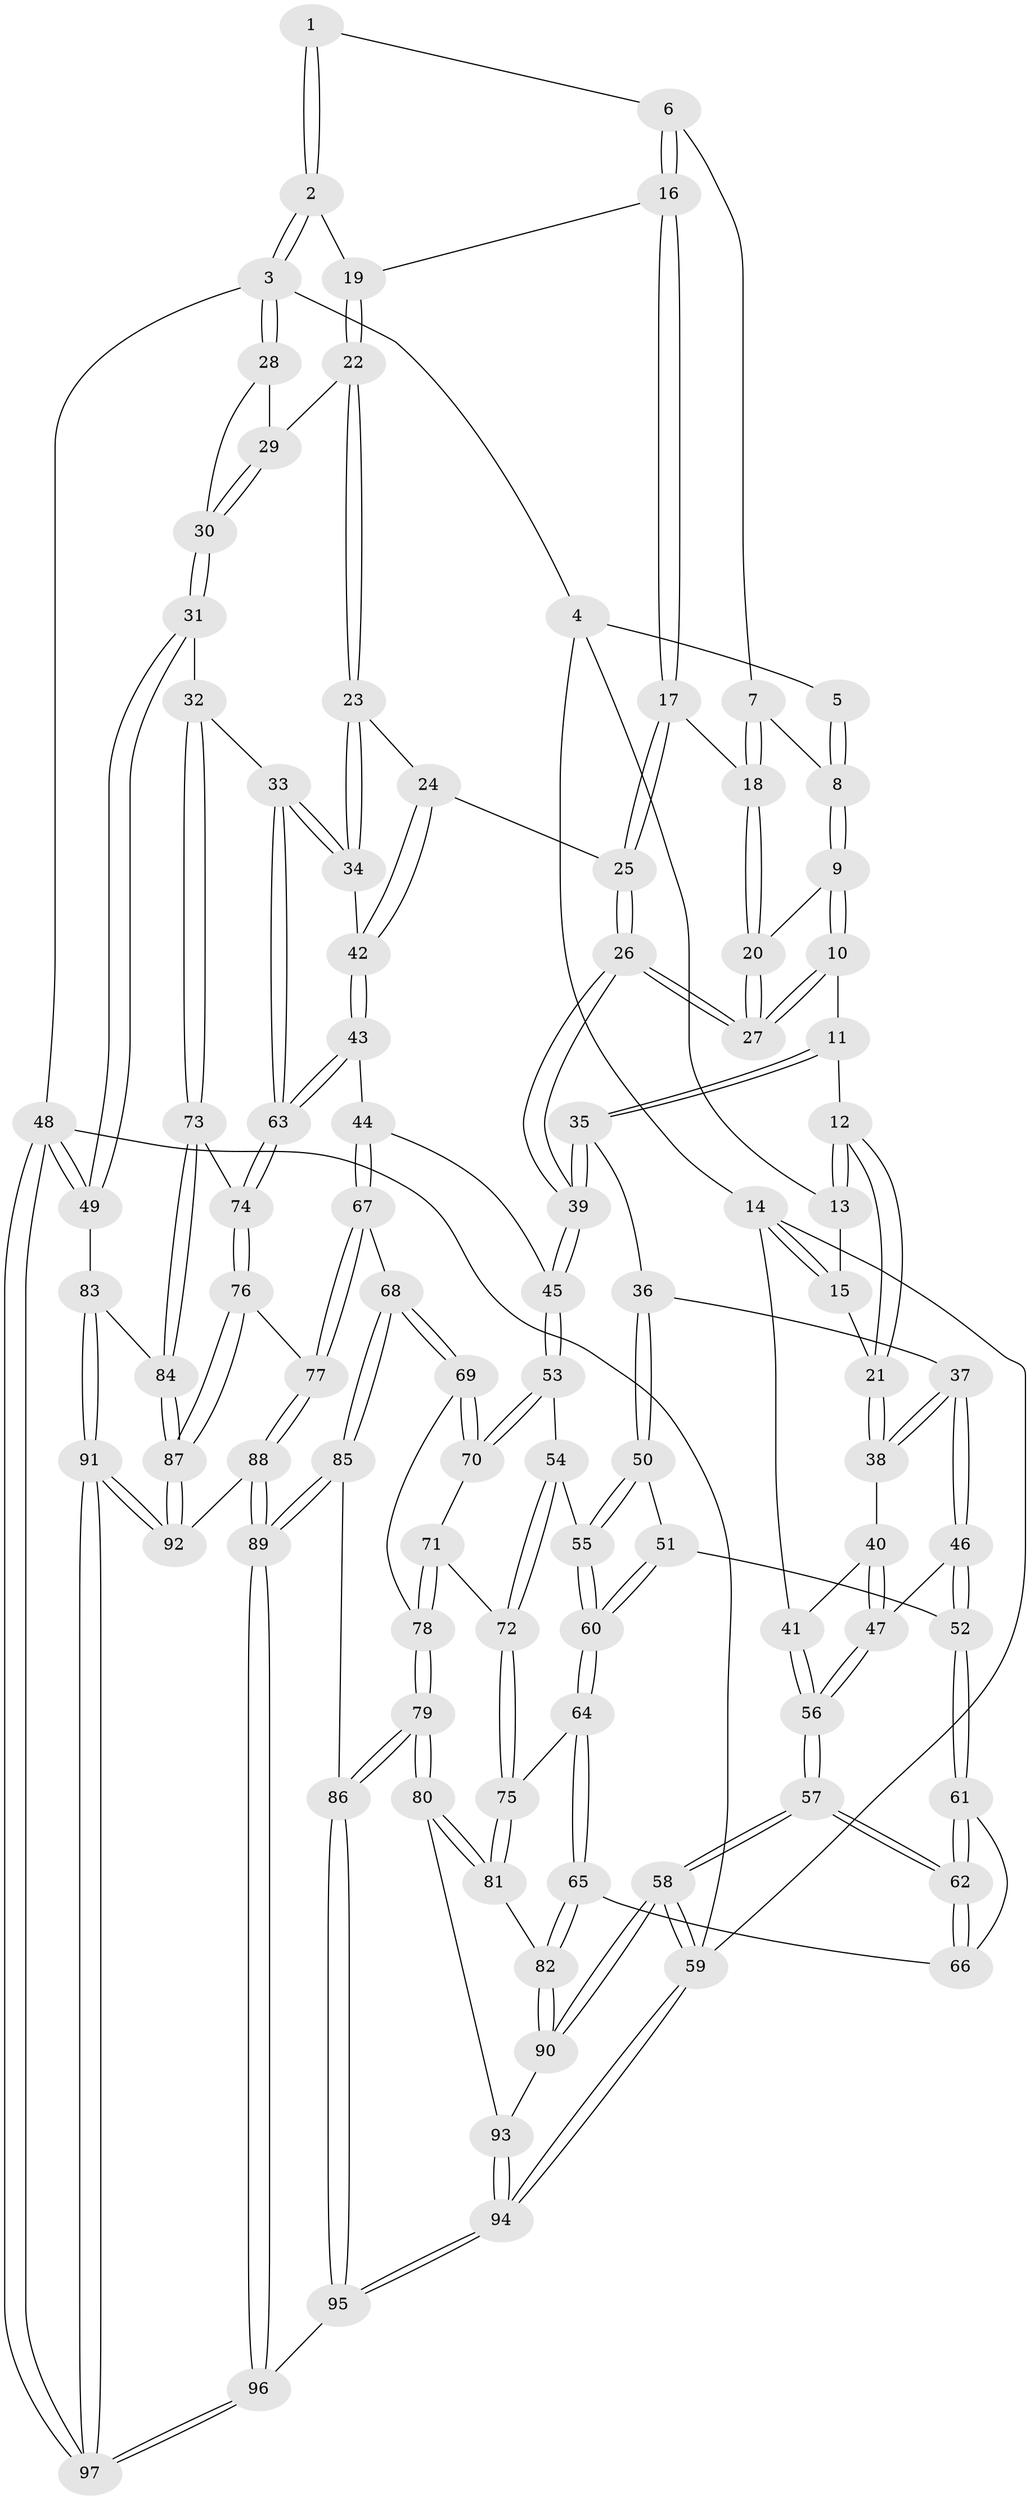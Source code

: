 // coarse degree distribution, {3: 0.17543859649122806, 6: 0.07017543859649122, 5: 0.43859649122807015, 4: 0.2982456140350877, 7: 0.017543859649122806}
// Generated by graph-tools (version 1.1) at 2025/24/03/03/25 07:24:35]
// undirected, 97 vertices, 239 edges
graph export_dot {
graph [start="1"]
  node [color=gray90,style=filled];
  1 [pos="+0.48878311732393537+0"];
  2 [pos="+1+0"];
  3 [pos="+1+0"];
  4 [pos="+0.35131465787585925+0"];
  5 [pos="+0.4695241386955325+0"];
  6 [pos="+0.7181627747416877+0.10821537131707026"];
  7 [pos="+0.6829663957489974+0.12909415255463377"];
  8 [pos="+0.5267310544163113+0.11199174849770563"];
  9 [pos="+0.5287769601420926+0.12783092347253974"];
  10 [pos="+0.3501300082252611+0.24910706114616726"];
  11 [pos="+0.3164310096503857+0.243071401646062"];
  12 [pos="+0.3046768716702343+0.23425866227545916"];
  13 [pos="+0.33635040186089454+0"];
  14 [pos="+0+0"];
  15 [pos="+0.08280992680504634+0.12995836410492784"];
  16 [pos="+0.7743387262992393+0.12336061888547005"];
  17 [pos="+0.7566956807854319+0.20049834369510397"];
  18 [pos="+0.5837730770443875+0.2193722267662728"];
  19 [pos="+0.8567511841223189+0.07621978531028545"];
  20 [pos="+0.570095442321709+0.22694589963225884"];
  21 [pos="+0.16371839545769365+0.28053804126083387"];
  22 [pos="+0.9020808057320016+0.2689769261728725"];
  23 [pos="+0.8248740310266353+0.37033471469305373"];
  24 [pos="+0.8131027833004241+0.3688519082945137"];
  25 [pos="+0.760702901562738+0.3406801973128676"];
  26 [pos="+0.5725440637489564+0.3658554523396614"];
  27 [pos="+0.5547907859797865+0.32956545248341096"];
  28 [pos="+1+0"];
  29 [pos="+0.9183168133433696+0.26615612172736447"];
  30 [pos="+1+0.3906304175022031"];
  31 [pos="+1+0.5303746247479317"];
  32 [pos="+1+0.5303786380821631"];
  33 [pos="+1+0.5192451666575412"];
  34 [pos="+0.957533724233914+0.4779105093113887"];
  35 [pos="+0.3577273227661517+0.5217331813768712"];
  36 [pos="+0.34889117324833996+0.5251783468813561"];
  37 [pos="+0.3254868688544532+0.5226926633453253"];
  38 [pos="+0.10743159342827709+0.36263352047314806"];
  39 [pos="+0.5168854142154289+0.5300568062164651"];
  40 [pos="+0.07998120597205893+0.37663467379768734"];
  41 [pos="+0+0.3972754166578164"];
  42 [pos="+0.7045570524688245+0.5983901432494527"];
  43 [pos="+0.6785262428983881+0.6284956329976434"];
  44 [pos="+0.5595011736158017+0.5886751827147478"];
  45 [pos="+0.5531895575541912+0.5849102750147959"];
  46 [pos="+0.14975817270832745+0.607017215153013"];
  47 [pos="+0.1319232687804887+0.6007074329371644"];
  48 [pos="+1+1"];
  49 [pos="+1+0.8425876424118626"];
  50 [pos="+0.3433895779343812+0.5469495614584521"];
  51 [pos="+0.2518866059781249+0.6736323438291877"];
  52 [pos="+0.17742519922032857+0.6754695162884932"];
  53 [pos="+0.4978370205400917+0.6664790539018751"];
  54 [pos="+0.3683024575475243+0.7227862363919516"];
  55 [pos="+0.3305475892969677+0.7176831519985664"];
  56 [pos="+0+0.71633740444062"];
  57 [pos="+0+0.9674076031276548"];
  58 [pos="+0+0.9853630458116538"];
  59 [pos="+0+1"];
  60 [pos="+0.30340686881479023+0.7450628284613353"];
  61 [pos="+0.17652640142644815+0.7180013548425475"];
  62 [pos="+0+0.8516131249099441"];
  63 [pos="+0.7371396134810398+0.6954793319523679"];
  64 [pos="+0.30001774990665037+0.7519262328632124"];
  65 [pos="+0.26767798327032527+0.7952648598912926"];
  66 [pos="+0.24174063808074947+0.778072974834812"];
  67 [pos="+0.5667295940201362+0.8181467273688231"];
  68 [pos="+0.5566020882844384+0.8244441089436496"];
  69 [pos="+0.5233440283956853+0.8132990676016109"];
  70 [pos="+0.4850231271737525+0.7044266173959648"];
  71 [pos="+0.45289352644214353+0.7647197176033944"];
  72 [pos="+0.41306347799406506+0.7781025949442477"];
  73 [pos="+0.8622504646596456+0.7707947292481728"];
  74 [pos="+0.7404329153969123+0.7045914982848707"];
  75 [pos="+0.4023146452896677+0.7923358738834918"];
  76 [pos="+0.7019421221528906+0.8044569796197979"];
  77 [pos="+0.6823440712125738+0.8419761547486201"];
  78 [pos="+0.4741057915711905+0.8157747252868748"];
  79 [pos="+0.4329791725310153+0.9046172381560242"];
  80 [pos="+0.4257533942685439+0.8991543490121426"];
  81 [pos="+0.397181288467152+0.8102931401466084"];
  82 [pos="+0.2699797789556233+0.8210119731861724"];
  83 [pos="+0.9168547329792534+0.8251240536445659"];
  84 [pos="+0.8909623355984336+0.8167082901163426"];
  85 [pos="+0.5359776740719201+0.8800201249864192"];
  86 [pos="+0.4496066886386255+0.934345135746433"];
  87 [pos="+0.8433385254150789+0.8894309975764361"];
  88 [pos="+0.6873223321256364+0.9552686884815219"];
  89 [pos="+0.682469277511918+0.9676308976200237"];
  90 [pos="+0.26934788802409526+0.8260354956433952"];
  91 [pos="+0.9497255252758554+1"];
  92 [pos="+0.8380419757018464+0.9017349559937893"];
  93 [pos="+0.2835644887398376+0.8655361324402441"];
  94 [pos="+0.17302142877468923+1"];
  95 [pos="+0.45678826745303386+1"];
  96 [pos="+0.6435921175612782+1"];
  97 [pos="+1+1"];
  1 -- 2;
  1 -- 2;
  1 -- 6;
  2 -- 3;
  2 -- 3;
  2 -- 19;
  3 -- 4;
  3 -- 28;
  3 -- 28;
  3 -- 48;
  4 -- 5;
  4 -- 13;
  4 -- 14;
  5 -- 8;
  5 -- 8;
  6 -- 7;
  6 -- 16;
  6 -- 16;
  7 -- 8;
  7 -- 18;
  7 -- 18;
  8 -- 9;
  8 -- 9;
  9 -- 10;
  9 -- 10;
  9 -- 20;
  10 -- 11;
  10 -- 27;
  10 -- 27;
  11 -- 12;
  11 -- 35;
  11 -- 35;
  12 -- 13;
  12 -- 13;
  12 -- 21;
  12 -- 21;
  13 -- 15;
  14 -- 15;
  14 -- 15;
  14 -- 41;
  14 -- 59;
  15 -- 21;
  16 -- 17;
  16 -- 17;
  16 -- 19;
  17 -- 18;
  17 -- 25;
  17 -- 25;
  18 -- 20;
  18 -- 20;
  19 -- 22;
  19 -- 22;
  20 -- 27;
  20 -- 27;
  21 -- 38;
  21 -- 38;
  22 -- 23;
  22 -- 23;
  22 -- 29;
  23 -- 24;
  23 -- 34;
  23 -- 34;
  24 -- 25;
  24 -- 42;
  24 -- 42;
  25 -- 26;
  25 -- 26;
  26 -- 27;
  26 -- 27;
  26 -- 39;
  26 -- 39;
  28 -- 29;
  28 -- 30;
  29 -- 30;
  29 -- 30;
  30 -- 31;
  30 -- 31;
  31 -- 32;
  31 -- 49;
  31 -- 49;
  32 -- 33;
  32 -- 73;
  32 -- 73;
  33 -- 34;
  33 -- 34;
  33 -- 63;
  33 -- 63;
  34 -- 42;
  35 -- 36;
  35 -- 39;
  35 -- 39;
  36 -- 37;
  36 -- 50;
  36 -- 50;
  37 -- 38;
  37 -- 38;
  37 -- 46;
  37 -- 46;
  38 -- 40;
  39 -- 45;
  39 -- 45;
  40 -- 41;
  40 -- 47;
  40 -- 47;
  41 -- 56;
  41 -- 56;
  42 -- 43;
  42 -- 43;
  43 -- 44;
  43 -- 63;
  43 -- 63;
  44 -- 45;
  44 -- 67;
  44 -- 67;
  45 -- 53;
  45 -- 53;
  46 -- 47;
  46 -- 52;
  46 -- 52;
  47 -- 56;
  47 -- 56;
  48 -- 49;
  48 -- 49;
  48 -- 97;
  48 -- 97;
  48 -- 59;
  49 -- 83;
  50 -- 51;
  50 -- 55;
  50 -- 55;
  51 -- 52;
  51 -- 60;
  51 -- 60;
  52 -- 61;
  52 -- 61;
  53 -- 54;
  53 -- 70;
  53 -- 70;
  54 -- 55;
  54 -- 72;
  54 -- 72;
  55 -- 60;
  55 -- 60;
  56 -- 57;
  56 -- 57;
  57 -- 58;
  57 -- 58;
  57 -- 62;
  57 -- 62;
  58 -- 59;
  58 -- 59;
  58 -- 90;
  58 -- 90;
  59 -- 94;
  59 -- 94;
  60 -- 64;
  60 -- 64;
  61 -- 62;
  61 -- 62;
  61 -- 66;
  62 -- 66;
  62 -- 66;
  63 -- 74;
  63 -- 74;
  64 -- 65;
  64 -- 65;
  64 -- 75;
  65 -- 66;
  65 -- 82;
  65 -- 82;
  67 -- 68;
  67 -- 77;
  67 -- 77;
  68 -- 69;
  68 -- 69;
  68 -- 85;
  68 -- 85;
  69 -- 70;
  69 -- 70;
  69 -- 78;
  70 -- 71;
  71 -- 72;
  71 -- 78;
  71 -- 78;
  72 -- 75;
  72 -- 75;
  73 -- 74;
  73 -- 84;
  73 -- 84;
  74 -- 76;
  74 -- 76;
  75 -- 81;
  75 -- 81;
  76 -- 77;
  76 -- 87;
  76 -- 87;
  77 -- 88;
  77 -- 88;
  78 -- 79;
  78 -- 79;
  79 -- 80;
  79 -- 80;
  79 -- 86;
  79 -- 86;
  80 -- 81;
  80 -- 81;
  80 -- 93;
  81 -- 82;
  82 -- 90;
  82 -- 90;
  83 -- 84;
  83 -- 91;
  83 -- 91;
  84 -- 87;
  84 -- 87;
  85 -- 86;
  85 -- 89;
  85 -- 89;
  86 -- 95;
  86 -- 95;
  87 -- 92;
  87 -- 92;
  88 -- 89;
  88 -- 89;
  88 -- 92;
  89 -- 96;
  89 -- 96;
  90 -- 93;
  91 -- 92;
  91 -- 92;
  91 -- 97;
  91 -- 97;
  93 -- 94;
  93 -- 94;
  94 -- 95;
  94 -- 95;
  95 -- 96;
  96 -- 97;
  96 -- 97;
}
